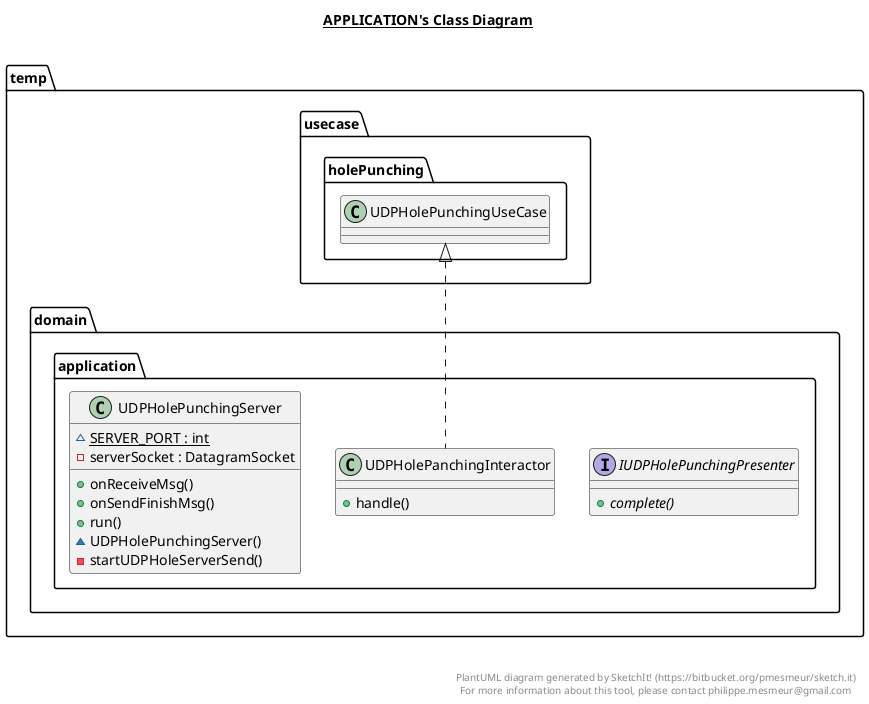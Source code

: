 @startuml

title __APPLICATION's Class Diagram__\n

  namespace temp {
    namespace domain.application {
      interface temp.domain.application.IUDPHolePunchingPresenter {
          {abstract} + complete()
      }
    }
  }
  

  namespace temp {
    namespace domain.application {
      class temp.domain.application.UDPHolePanchingInteractor {
          + handle()
      }
    }
  }
  

  namespace temp {
    namespace domain.application {
      class temp.domain.application.UDPHolePunchingServer {
          {static} ~ SERVER_PORT : int
          - serverSocket : DatagramSocket
          + onReceiveMsg()
          + onSendFinishMsg()
          + run()
          ~ UDPHolePunchingServer()
          - startUDPHoleServerSend()
      }
    }
  }
  

  temp.domain.application.UDPHolePanchingInteractor .up.|> temp.usecase.holePunching.UDPHolePunchingUseCase


right footer


PlantUML diagram generated by SketchIt! (https://bitbucket.org/pmesmeur/sketch.it)
For more information about this tool, please contact philippe.mesmeur@gmail.com
endfooter

@enduml

